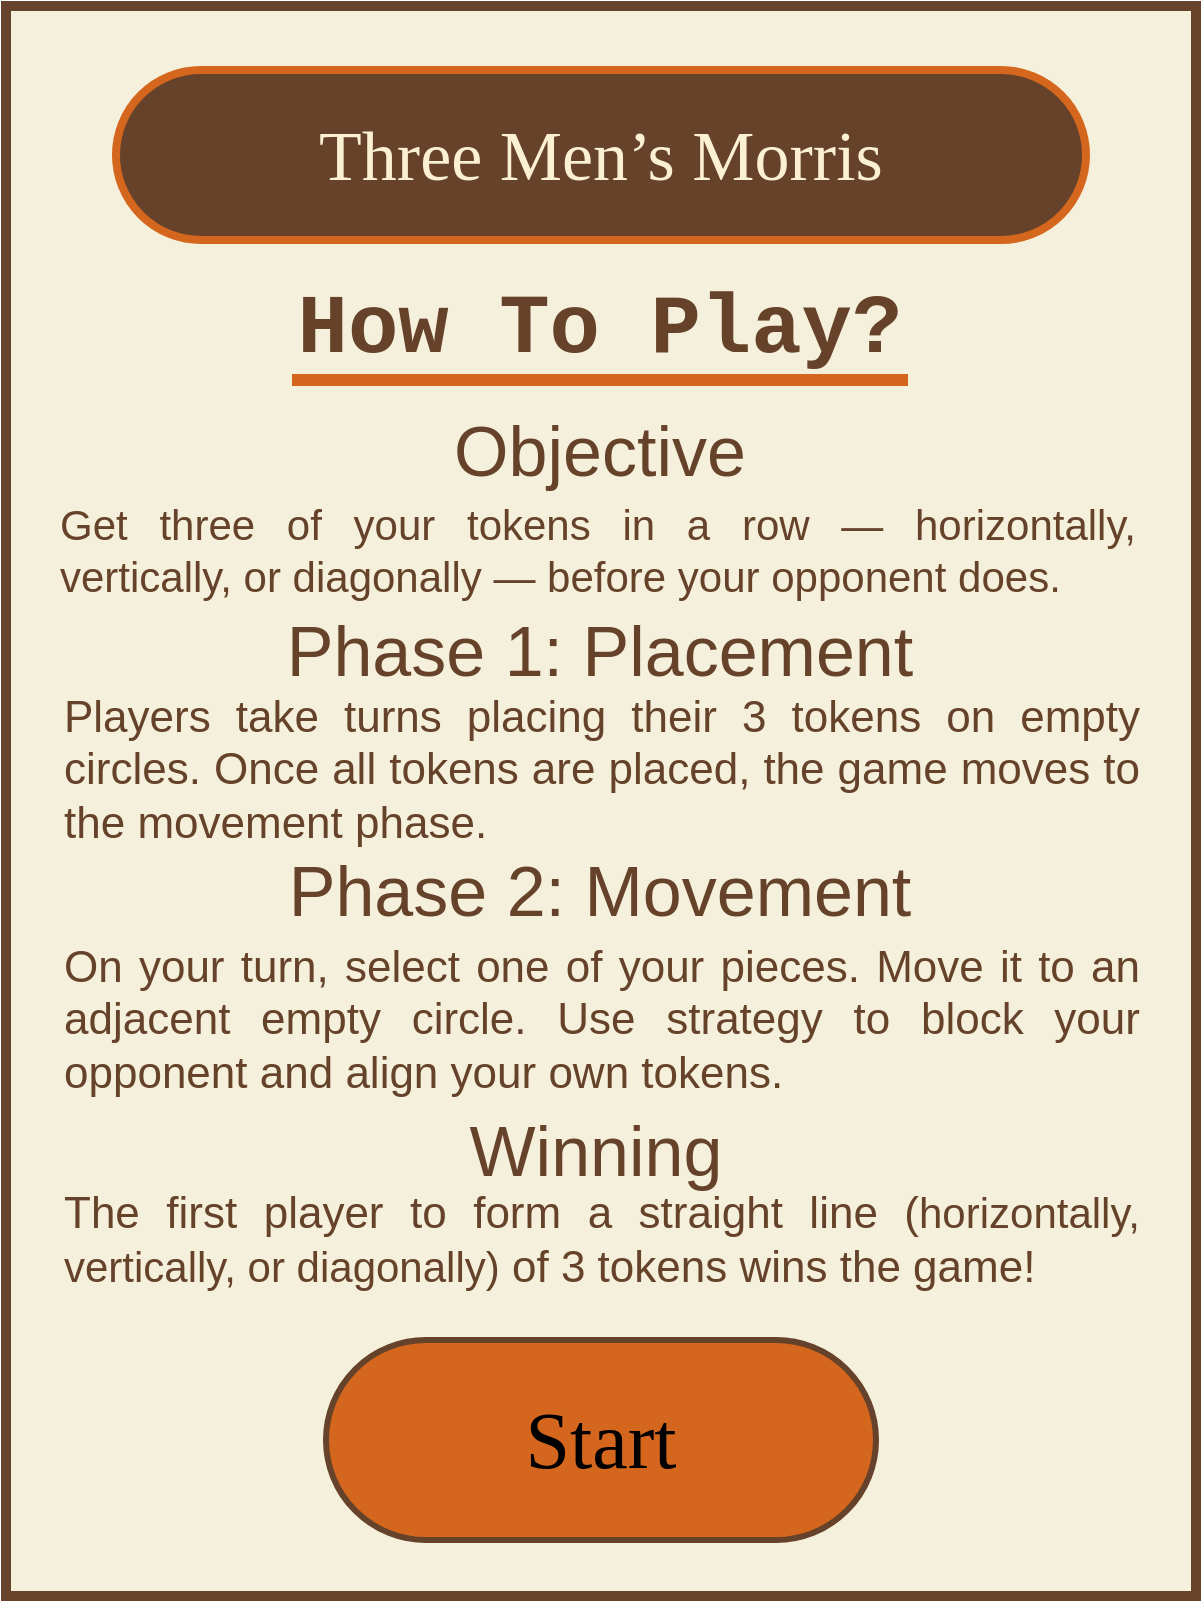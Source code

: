 <mxfile version="28.0.5">
  <diagram name="Page-1" id="TLSxbTAF1A14z6ihthi7">
    <mxGraphModel dx="1042" dy="527" grid="1" gridSize="10" guides="1" tooltips="1" connect="1" arrows="1" fold="1" page="1" pageScale="1" pageWidth="1000" pageHeight="1000" math="0" shadow="0">
      <root>
        <mxCell id="0" />
        <mxCell id="1" parent="0" />
        <mxCell id="7Eo2FZw0FCb50S-rKe-6-1" value="" style="rounded=0;whiteSpace=wrap;html=1;gradientColor=none;fillColor=light-dark(#F5F0DC, #fbf0d4);gradientDirection=south;strokeWidth=5;strokeColor=light-dark(#66432A,#66432A);" parent="1" vertex="1">
          <mxGeometry x="203" y="103" width="595" height="795" as="geometry" />
        </mxCell>
        <mxCell id="7Eo2FZw0FCb50S-rKe-6-3" value="&lt;font style=&quot;font-size: 35px;&quot;&gt;&lt;font style=&quot;&quot;&gt;Three&amp;nbsp;&lt;/font&gt;&lt;span style=&quot;background-color: transparent;&quot;&gt;Men’s&amp;nbsp;&lt;/span&gt;&lt;/font&gt;&lt;span style=&quot;font-size: 35px; background-color: transparent;&quot;&gt;Morris&lt;/span&gt;" style="rounded=1;html=1;fillColor=light-dark(#654229,#654229);strokeColor=light-dark(#D4671D,#D4671D);strokeWidth=4;fontColor=light-dark(#FBF0D4,#FBF0D4);fontFamily=Verdana;labelPosition=center;verticalLabelPosition=middle;align=center;verticalAlign=middle;whiteSpace=wrap;arcSize=50;" parent="1" vertex="1">
          <mxGeometry x="258" y="135" width="485" height="85" as="geometry" />
        </mxCell>
        <mxCell id="h-g46ZlZmMxYvaO0gHXE-3" value="&lt;font face=&quot;Lucida Console&quot; style=&quot;font-size: 40px;&quot;&gt;Start&lt;/font&gt;" style="rounded=1;whiteSpace=wrap;html=1;fontSize=35;fillColor=light-dark(#D4671D,#D4671D);arcSize=50;strokeWidth=3;strokeColor=light-dark(#654229,#654229);" parent="1" vertex="1">
          <mxGeometry x="363" y="770" width="275" height="100" as="geometry" />
        </mxCell>
        <mxCell id="Khn2eF95biebbttWJFTb-4" value="&lt;font face=&quot;Courier New&quot; style=&quot;color: light-dark(rgb(101, 66, 41), rgb(101, 66, 41)); font-size: 42px;&quot;&gt;&lt;b&gt;How To Play?&lt;/b&gt;&lt;/font&gt;" style="text;html=1;align=center;verticalAlign=middle;whiteSpace=wrap;rounded=0;" parent="1" vertex="1">
          <mxGeometry x="305" y="240" width="390" height="50" as="geometry" />
        </mxCell>
        <mxCell id="Khn2eF95biebbttWJFTb-5" value="&lt;font style=&quot;color: light-dark(rgb(101, 66, 41), rgb(101, 66, 41)); font-size: 35px;&quot;&gt;Objective&lt;/font&gt;" style="text;html=1;align=center;verticalAlign=middle;whiteSpace=wrap;rounded=0;" parent="1" vertex="1">
          <mxGeometry x="400" y="300" width="200" height="50" as="geometry" />
        </mxCell>
        <mxCell id="Khn2eF95biebbttWJFTb-6" value="" style="endArrow=none;html=1;rounded=1;strokeWidth=6;curved=0;strokeColor=light-dark(#D4671D,#D4671D);exitX=0.915;exitY=0.969;exitDx=0;exitDy=0;exitPerimeter=0;" parent="1" edge="1">
          <mxGeometry width="50" height="50" relative="1" as="geometry">
            <mxPoint x="654" y="290" as="sourcePoint" />
            <mxPoint x="346" y="290" as="targetPoint" />
          </mxGeometry>
        </mxCell>
        <mxCell id="Khn2eF95biebbttWJFTb-7" value="&lt;p data-start=&quot;967&quot; data-end=&quot;1085&quot; style=&quot;text-align: justify;&quot;&gt;&lt;font style=&quot;color: light-dark(rgb(101, 66, 41), rgb(101, 66, 41)); font-size: 21px;&quot;&gt;Get three of your tokens in a row — horizontally, vertically, or diagonally — before your opponent does.&lt;/font&gt;&lt;/p&gt;&lt;p data-start=&quot;1087&quot; data-end=&quot;1108&quot;&gt;&lt;/p&gt;" style="text;html=1;align=right;verticalAlign=middle;whiteSpace=wrap;rounded=0;" parent="1" vertex="1">
          <mxGeometry x="230" y="335" width="540" height="80" as="geometry" />
        </mxCell>
        <mxCell id="Khn2eF95biebbttWJFTb-8" value="&lt;font style=&quot;color: light-dark(rgb(101, 66, 41), rgb(101, 66, 41)); font-size: 35px;&quot;&gt;Phase 1: Placement&lt;/font&gt;" style="text;html=1;align=center;verticalAlign=middle;whiteSpace=wrap;rounded=0;" parent="1" vertex="1">
          <mxGeometry x="335" y="400" width="330" height="50" as="geometry" />
        </mxCell>
        <mxCell id="Khn2eF95biebbttWJFTb-9" value="&lt;p style=&quot;&quot; data-end=&quot;1085&quot; data-start=&quot;967&quot;&gt;&lt;/p&gt;&lt;font style=&quot;color: light-dark(rgb(101, 66, 41), rgb(101, 66, 41)); font-size: 22px;&quot;&gt;&lt;div style=&quot;text-align: justify;&quot;&gt;&lt;span style=&quot;background-color: transparent;&quot;&gt;Players take turns placing their 3 tokens on empty circles.&amp;nbsp;&lt;/span&gt;&lt;span style=&quot;background-color: transparent;&quot;&gt;&lt;font style=&quot;&quot;&gt;Once all tokens are placed, the game moves to the movement phase.&lt;/font&gt;&lt;/span&gt;&lt;/div&gt;&lt;/font&gt;&lt;p&gt;&lt;/p&gt;&lt;p data-end=&quot;1108&quot; data-start=&quot;1087&quot;&gt;&lt;/p&gt;" style="text;html=1;align=left;verticalAlign=middle;whiteSpace=wrap;rounded=0;" parent="1" vertex="1">
          <mxGeometry x="230" y="445" width="540" height="80" as="geometry" />
        </mxCell>
        <mxCell id="Khn2eF95biebbttWJFTb-10" value="&lt;font style=&quot;color: light-dark(rgb(101, 66, 41), rgb(101, 66, 41)); font-size: 35px;&quot;&gt;Phase 2: Movement&lt;/font&gt;" style="text;html=1;align=center;verticalAlign=middle;whiteSpace=wrap;rounded=0;" parent="1" vertex="1">
          <mxGeometry x="335" y="520" width="330" height="50" as="geometry" />
        </mxCell>
        <mxCell id="Khn2eF95biebbttWJFTb-11" value="&lt;p style=&quot;&quot; data-end=&quot;1085&quot; data-start=&quot;967&quot;&gt;&lt;/p&gt;&lt;font style=&quot;color: light-dark(rgb(101, 66, 41), rgb(101, 66, 41)); font-size: 22px;&quot;&gt;&lt;div style=&quot;text-align: justify;&quot;&gt;&lt;span style=&quot;color: light-dark(rgb(101, 66, 41), rgb(101, 66, 41)); background-color: transparent; text-align: left;&quot;&gt;On your turn, select one of your pieces&lt;/span&gt;&lt;span style=&quot;background-color: transparent;&quot;&gt;.&amp;nbsp;&lt;/span&gt;Move it to an adjacent empty circle.&lt;span style=&quot;background-color: transparent;&quot;&gt;&lt;font style=&quot;&quot;&gt;&amp;nbsp;&lt;/font&gt;&lt;/span&gt;Use strategy to block your opponent and align your own tokens&lt;span style=&quot;background-color: transparent;&quot;&gt;&lt;font style=&quot;&quot;&gt;.&lt;/font&gt;&lt;/span&gt;&lt;/div&gt;&lt;/font&gt;&lt;p&gt;&lt;/p&gt;&lt;p data-end=&quot;1108&quot; data-start=&quot;1087&quot;&gt;&lt;/p&gt;" style="text;html=1;align=left;verticalAlign=middle;whiteSpace=wrap;rounded=0;" parent="1" vertex="1">
          <mxGeometry x="230" y="570" width="540" height="80" as="geometry" />
        </mxCell>
        <mxCell id="Khn2eF95biebbttWJFTb-12" value="&lt;font style=&quot;color: light-dark(rgb(101, 66, 41), rgb(101, 66, 41)); font-size: 35px;&quot;&gt;Winning&lt;/font&gt;" style="text;html=1;align=center;verticalAlign=middle;whiteSpace=wrap;rounded=0;" parent="1" vertex="1">
          <mxGeometry x="423" y="650" width="150" height="50" as="geometry" />
        </mxCell>
        <mxCell id="Khn2eF95biebbttWJFTb-13" value="&lt;p style=&quot;&quot; data-end=&quot;1085&quot; data-start=&quot;967&quot;&gt;&lt;/p&gt;&lt;font style=&quot;color: light-dark(rgb(101, 66, 41), rgb(101, 66, 41)); font-size: 22px;&quot;&gt;&lt;div style=&quot;text-align: justify;&quot;&gt;The first player to form a straight line (&lt;span style=&quot;font-size: 21px; color: light-dark(rgb(101, 66, 41), rgb(101, 66, 41)); background-color: transparent;&quot;&gt;horizontally, vertically, or diagonally)&lt;/span&gt;&lt;span style=&quot;color: light-dark(rgb(101, 66, 41), rgb(101, 66, 41)); background-color: transparent;&quot;&gt;&amp;nbsp;of 3 tokens wins the game!&lt;/span&gt;&lt;/div&gt;&lt;/font&gt;&lt;p&gt;&lt;/p&gt;&lt;p data-end=&quot;1108&quot; data-start=&quot;1087&quot;&gt;&lt;/p&gt;" style="text;html=1;align=left;verticalAlign=middle;whiteSpace=wrap;rounded=0;" parent="1" vertex="1">
          <mxGeometry x="230" y="680" width="540" height="80" as="geometry" />
        </mxCell>
      </root>
    </mxGraphModel>
  </diagram>
</mxfile>
